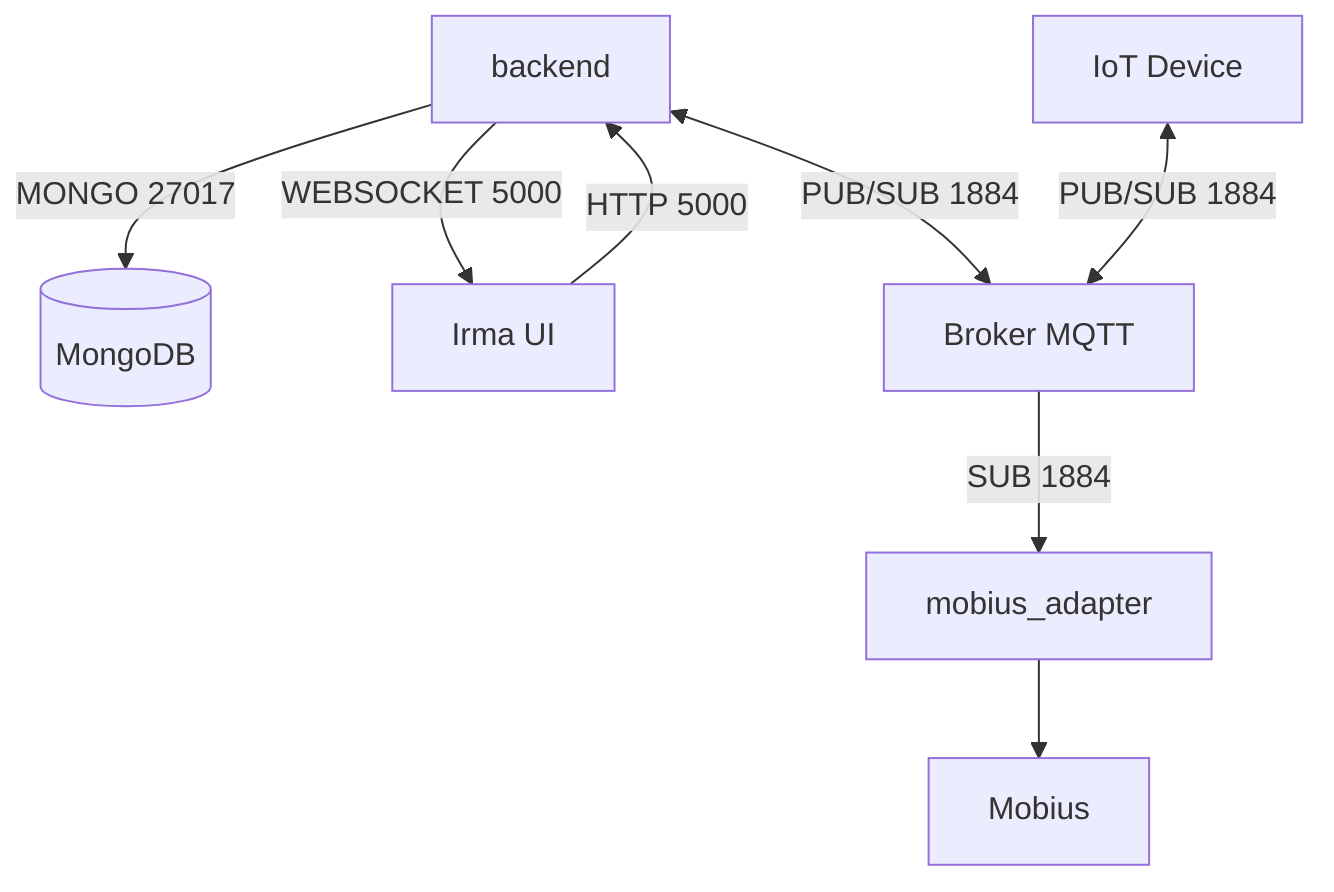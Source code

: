 flowchart TD;

mongo[(MongoDB)]
b[backend]
mobius[Mobius]
ma[mobius_adapter]
irma-ui[Irma UI]
mqtt[Broker MQTT]

iot[IoT Device]

b -- MONGO 27017 --> mongo
ma --> mobius
irma-ui -- HTTP 5000 --> b
b -- WEBSOCKET 5000 --> irma-ui

b <-- PUB/SUB 1884 --> mqtt
iot <-- PUB/SUB 1884 --> mqtt
mqtt -- SUB 1884 --> ma